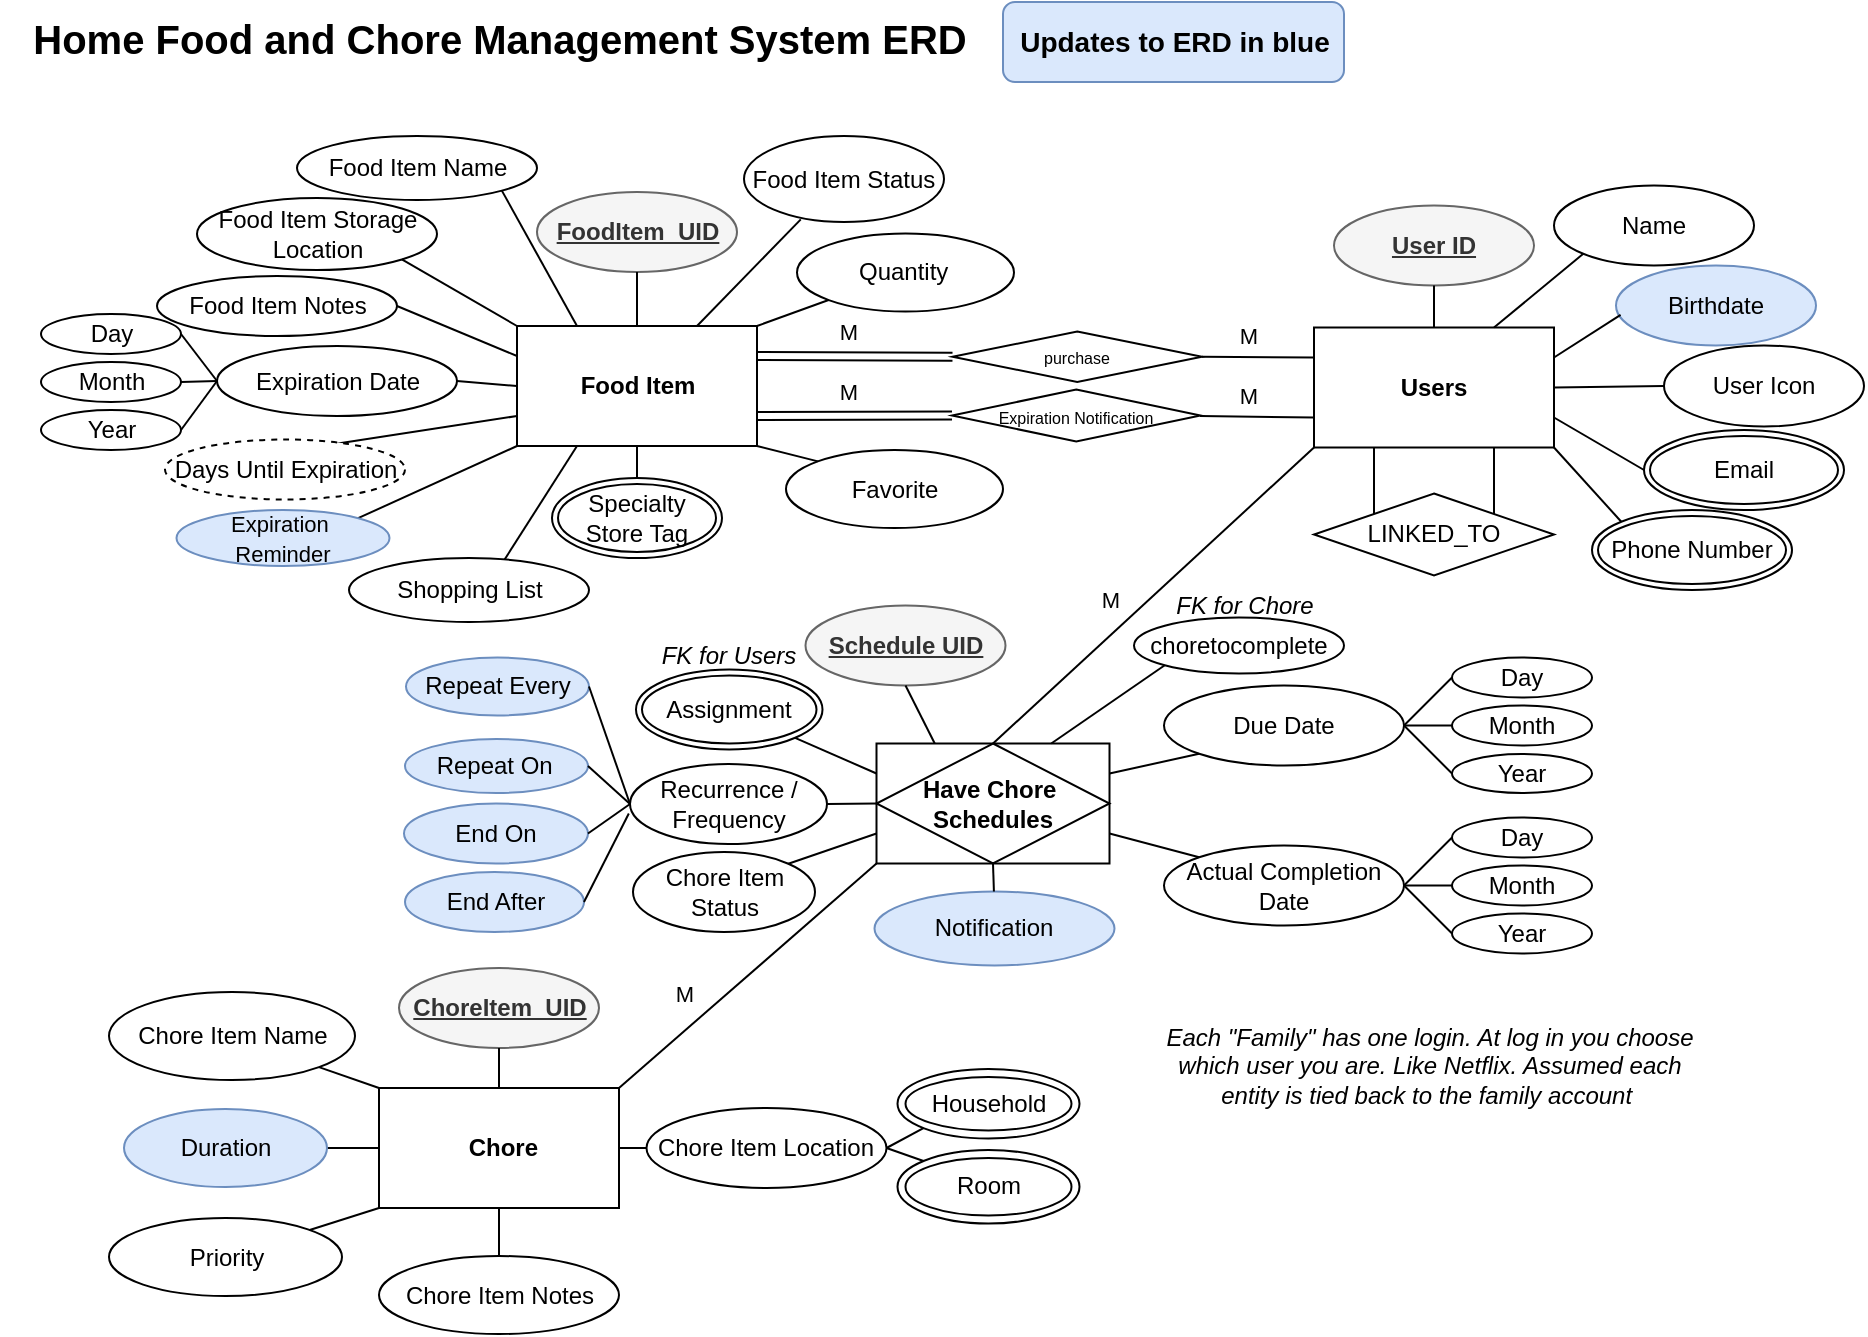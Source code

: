 <mxfile version="26.2.14">
  <diagram name="Page-1" id="USp6FrQGHgPgq8i7IEIK">
    <mxGraphModel dx="1906" dy="981" grid="1" gridSize="10" guides="1" tooltips="1" connect="1" arrows="1" fold="1" page="1" pageScale="1" pageWidth="1800" pageHeight="1500" math="0" shadow="0">
      <root>
        <mxCell id="0" />
        <mxCell id="1" parent="0" />
        <mxCell id="Pw0Ly3lFQSdYwwUS_u2L-1" value="Home Food and Chore Management System ERD" style="text;whiteSpace=wrap;fontStyle=1;fontSize=20;align=center;" vertex="1" parent="1">
          <mxGeometry x="78.12" y="10" width="500" height="40" as="geometry" />
        </mxCell>
        <mxCell id="Pw0Ly3lFQSdYwwUS_u2L-2" value="&amp;nbsp;Chore" style="rounded=0;whiteSpace=wrap;html=1;fontStyle=1" vertex="1" parent="1">
          <mxGeometry x="267.5" y="553" width="120" height="60" as="geometry" />
        </mxCell>
        <mxCell id="Pw0Ly3lFQSdYwwUS_u2L-3" value="Expiration Date" style="ellipse;whiteSpace=wrap;html=1;" vertex="1" parent="1">
          <mxGeometry x="186.5" y="182" width="120" height="35" as="geometry" />
        </mxCell>
        <mxCell id="Pw0Ly3lFQSdYwwUS_u2L-4" value="Day" style="ellipse;whiteSpace=wrap;html=1;" vertex="1" parent="1">
          <mxGeometry x="98.5" y="166" width="70" height="20" as="geometry" />
        </mxCell>
        <mxCell id="Pw0Ly3lFQSdYwwUS_u2L-5" value="Month" style="ellipse;whiteSpace=wrap;html=1;" vertex="1" parent="1">
          <mxGeometry x="98.5" y="190" width="70" height="20" as="geometry" />
        </mxCell>
        <mxCell id="Pw0Ly3lFQSdYwwUS_u2L-6" value="Year" style="ellipse;whiteSpace=wrap;html=1;" vertex="1" parent="1">
          <mxGeometry x="98.5" y="214" width="70" height="20" as="geometry" />
        </mxCell>
        <mxCell id="Pw0Ly3lFQSdYwwUS_u2L-7" value="" style="endArrow=none;html=1;rounded=0;exitX=0;exitY=0.5;exitDx=0;exitDy=0;entryX=1;entryY=0.5;entryDx=0;entryDy=0;" edge="1" parent="1" source="Pw0Ly3lFQSdYwwUS_u2L-3" target="Pw0Ly3lFQSdYwwUS_u2L-4">
          <mxGeometry width="50" height="50" relative="1" as="geometry">
            <mxPoint x="16.5" y="237" as="sourcePoint" />
            <mxPoint x="36.5" y="222" as="targetPoint" />
          </mxGeometry>
        </mxCell>
        <mxCell id="Pw0Ly3lFQSdYwwUS_u2L-8" value="" style="endArrow=none;html=1;rounded=0;exitX=0;exitY=0.5;exitDx=0;exitDy=0;entryX=1;entryY=0.5;entryDx=0;entryDy=0;" edge="1" parent="1" source="Pw0Ly3lFQSdYwwUS_u2L-3" target="Pw0Ly3lFQSdYwwUS_u2L-6">
          <mxGeometry width="50" height="50" relative="1" as="geometry">
            <mxPoint x="-3.5" y="287" as="sourcePoint" />
            <mxPoint x="16.5" y="262" as="targetPoint" />
          </mxGeometry>
        </mxCell>
        <mxCell id="Pw0Ly3lFQSdYwwUS_u2L-9" value="" style="endArrow=none;html=1;rounded=0;exitX=0;exitY=0.5;exitDx=0;exitDy=0;entryX=1;entryY=0.5;entryDx=0;entryDy=0;" edge="1" parent="1" source="Pw0Ly3lFQSdYwwUS_u2L-3" target="Pw0Ly3lFQSdYwwUS_u2L-5">
          <mxGeometry width="50" height="50" relative="1" as="geometry">
            <mxPoint x="36.5" y="262" as="sourcePoint" />
            <mxPoint x="56.5" y="237" as="targetPoint" />
          </mxGeometry>
        </mxCell>
        <mxCell id="Pw0Ly3lFQSdYwwUS_u2L-10" value="Food Item Storage Location" style="ellipse;whiteSpace=wrap;html=1;" vertex="1" parent="1">
          <mxGeometry x="176.5" y="108" width="120" height="36" as="geometry" />
        </mxCell>
        <mxCell id="Pw0Ly3lFQSdYwwUS_u2L-11" value="Food Item Name" style="ellipse;whiteSpace=wrap;html=1;" vertex="1" parent="1">
          <mxGeometry x="226.5" y="77" width="120" height="32" as="geometry" />
        </mxCell>
        <mxCell id="Pw0Ly3lFQSdYwwUS_u2L-12" value="Food Item" style="rounded=0;whiteSpace=wrap;html=1;fontStyle=1" vertex="1" parent="1">
          <mxGeometry x="336.5" y="172" width="120" height="60" as="geometry" />
        </mxCell>
        <mxCell id="Pw0Ly3lFQSdYwwUS_u2L-13" value="Food Item Status" style="ellipse;whiteSpace=wrap;html=1;" vertex="1" parent="1">
          <mxGeometry x="450" y="77" width="100" height="43" as="geometry" />
        </mxCell>
        <mxCell id="Pw0Ly3lFQSdYwwUS_u2L-14" value="Chore Item Location" style="ellipse;whiteSpace=wrap;html=1;" vertex="1" parent="1">
          <mxGeometry x="401.25" y="563" width="120" height="40" as="geometry" />
        </mxCell>
        <mxCell id="Pw0Ly3lFQSdYwwUS_u2L-15" value="Chore Item Name" style="ellipse;whiteSpace=wrap;html=1;" vertex="1" parent="1">
          <mxGeometry x="132.5" y="505" width="123" height="44" as="geometry" />
        </mxCell>
        <mxCell id="Pw0Ly3lFQSdYwwUS_u2L-16" value="Recurrence / Frequency" style="ellipse;whiteSpace=wrap;html=1;" vertex="1" parent="1">
          <mxGeometry x="393" y="391" width="98.5" height="40" as="geometry" />
        </mxCell>
        <mxCell id="Pw0Ly3lFQSdYwwUS_u2L-17" value="Chore Item Notes" style="ellipse;whiteSpace=wrap;html=1;" vertex="1" parent="1">
          <mxGeometry x="267.5" y="637" width="120" height="39" as="geometry" />
        </mxCell>
        <mxCell id="Pw0Ly3lFQSdYwwUS_u2L-18" value="Food Item Notes" style="ellipse;whiteSpace=wrap;html=1;" vertex="1" parent="1">
          <mxGeometry x="156.5" y="147" width="120" height="30" as="geometry" />
        </mxCell>
        <mxCell id="Pw0Ly3lFQSdYwwUS_u2L-19" value="FoodItem_UID" style="ellipse;whiteSpace=wrap;html=1;align=center;fontStyle=5;fillColor=#f5f5f5;strokeColor=#666666;fontColor=#333333;" vertex="1" parent="1">
          <mxGeometry x="346.5" y="105" width="100" height="40" as="geometry" />
        </mxCell>
        <mxCell id="Pw0Ly3lFQSdYwwUS_u2L-20" value="Users" style="rounded=0;whiteSpace=wrap;html=1;fontStyle=1" vertex="1" parent="1">
          <mxGeometry x="735" y="172.75" width="120" height="60" as="geometry" />
        </mxCell>
        <mxCell id="Pw0Ly3lFQSdYwwUS_u2L-21" value="Name" style="ellipse;whiteSpace=wrap;html=1;" vertex="1" parent="1">
          <mxGeometry x="855" y="101.75" width="100" height="40" as="geometry" />
        </mxCell>
        <mxCell id="Pw0Ly3lFQSdYwwUS_u2L-22" value="Birthdate" style="ellipse;whiteSpace=wrap;html=1;fillColor=#dae8fc;strokeColor=#6c8ebf;" vertex="1" parent="1">
          <mxGeometry x="886" y="141.75" width="100" height="40" as="geometry" />
        </mxCell>
        <mxCell id="Pw0Ly3lFQSdYwwUS_u2L-23" value="Phone Number" style="ellipse;shape=doubleEllipse;margin=3;whiteSpace=wrap;html=1;align=center;" vertex="1" parent="1">
          <mxGeometry x="874" y="264" width="100" height="40" as="geometry" />
        </mxCell>
        <mxCell id="Pw0Ly3lFQSdYwwUS_u2L-24" value="Email" style="ellipse;shape=doubleEllipse;margin=3;whiteSpace=wrap;html=1;align=center;" vertex="1" parent="1">
          <mxGeometry x="900" y="224" width="100" height="40" as="geometry" />
        </mxCell>
        <mxCell id="Pw0Ly3lFQSdYwwUS_u2L-25" value="&lt;u&gt;User ID&lt;/u&gt;" style="ellipse;whiteSpace=wrap;html=1;align=center;fillColor=#f5f5f5;strokeColor=#666666;fontColor=#333333;fontStyle=1" vertex="1" parent="1">
          <mxGeometry x="745" y="111.75" width="100" height="40" as="geometry" />
        </mxCell>
        <mxCell id="Pw0Ly3lFQSdYwwUS_u2L-26" value="" style="endArrow=none;html=1;rounded=0;exitX=0;exitY=0;exitDx=0;exitDy=0;entryX=1;entryY=1;entryDx=0;entryDy=0;" edge="1" parent="1" source="Pw0Ly3lFQSdYwwUS_u2L-23" target="Pw0Ly3lFQSdYwwUS_u2L-20">
          <mxGeometry width="50" height="50" relative="1" as="geometry">
            <mxPoint x="675" y="298.75" as="sourcePoint" />
            <mxPoint x="855" y="225.75" as="targetPoint" />
          </mxGeometry>
        </mxCell>
        <mxCell id="Pw0Ly3lFQSdYwwUS_u2L-27" value="" style="endArrow=none;html=1;rounded=0;entryX=0.5;entryY=1;entryDx=0;entryDy=0;exitX=0.5;exitY=0;exitDx=0;exitDy=0;" edge="1" parent="1" source="Pw0Ly3lFQSdYwwUS_u2L-20" target="Pw0Ly3lFQSdYwwUS_u2L-25">
          <mxGeometry width="50" height="50" relative="1" as="geometry">
            <mxPoint x="665" y="218.75" as="sourcePoint" />
            <mxPoint x="715" y="168.75" as="targetPoint" />
          </mxGeometry>
        </mxCell>
        <mxCell id="Pw0Ly3lFQSdYwwUS_u2L-28" value="" style="endArrow=none;html=1;rounded=0;entryX=0;entryY=1;entryDx=0;entryDy=0;exitX=0.75;exitY=0;exitDx=0;exitDy=0;" edge="1" parent="1" source="Pw0Ly3lFQSdYwwUS_u2L-20" target="Pw0Ly3lFQSdYwwUS_u2L-21">
          <mxGeometry width="50" height="50" relative="1" as="geometry">
            <mxPoint x="805" y="183.75" as="sourcePoint" />
            <mxPoint x="805" y="158.75" as="targetPoint" />
          </mxGeometry>
        </mxCell>
        <mxCell id="Pw0Ly3lFQSdYwwUS_u2L-29" value="" style="endArrow=none;html=1;rounded=0;entryX=0.023;entryY=0.618;entryDx=0;entryDy=0;exitX=1;exitY=0.25;exitDx=0;exitDy=0;entryPerimeter=0;" edge="1" parent="1" source="Pw0Ly3lFQSdYwwUS_u2L-20" target="Pw0Ly3lFQSdYwwUS_u2L-22">
          <mxGeometry width="50" height="50" relative="1" as="geometry">
            <mxPoint x="815" y="193.75" as="sourcePoint" />
            <mxPoint x="815" y="168.75" as="targetPoint" />
          </mxGeometry>
        </mxCell>
        <mxCell id="Pw0Ly3lFQSdYwwUS_u2L-30" value="" style="endArrow=none;html=1;rounded=0;entryX=0;entryY=0.5;entryDx=0;entryDy=0;exitX=1;exitY=0.75;exitDx=0;exitDy=0;" edge="1" parent="1" source="Pw0Ly3lFQSdYwwUS_u2L-20" target="Pw0Ly3lFQSdYwwUS_u2L-24">
          <mxGeometry width="50" height="50" relative="1" as="geometry">
            <mxPoint x="835" y="213.75" as="sourcePoint" />
            <mxPoint x="835" y="188.75" as="targetPoint" />
            <Array as="points" />
          </mxGeometry>
        </mxCell>
        <mxCell id="Pw0Ly3lFQSdYwwUS_u2L-31" value="&lt;font style=&quot;font-size: 8px;&quot;&gt;purchase&lt;/font&gt;" style="shape=rhombus;perimeter=rhombusPerimeter;whiteSpace=wrap;html=1;align=center;" vertex="1" parent="1">
          <mxGeometry x="554.25" y="174.75" width="124.75" height="25.25" as="geometry" />
        </mxCell>
        <mxCell id="Pw0Ly3lFQSdYwwUS_u2L-32" value="Quantity&amp;nbsp;" style="ellipse;whiteSpace=wrap;html=1;" vertex="1" parent="1">
          <mxGeometry x="476.5" y="125.75" width="108.5" height="39" as="geometry" />
        </mxCell>
        <mxCell id="Pw0Ly3lFQSdYwwUS_u2L-33" value="" style="endArrow=none;html=1;rounded=0;entryX=1;entryY=1;entryDx=0;entryDy=0;exitX=0.25;exitY=0;exitDx=0;exitDy=0;" edge="1" parent="1" source="Pw0Ly3lFQSdYwwUS_u2L-12" target="Pw0Ly3lFQSdYwwUS_u2L-11">
          <mxGeometry width="50" height="50" relative="1" as="geometry">
            <mxPoint x="-53.5" y="227" as="sourcePoint" />
            <mxPoint x="-3.5" y="177" as="targetPoint" />
          </mxGeometry>
        </mxCell>
        <mxCell id="Pw0Ly3lFQSdYwwUS_u2L-34" value="" style="endArrow=none;html=1;rounded=0;entryX=0.5;entryY=1;entryDx=0;entryDy=0;exitX=0.5;exitY=0;exitDx=0;exitDy=0;" edge="1" parent="1" source="Pw0Ly3lFQSdYwwUS_u2L-12" target="Pw0Ly3lFQSdYwwUS_u2L-19">
          <mxGeometry width="50" height="50" relative="1" as="geometry">
            <mxPoint x="396.5" y="170" as="sourcePoint" />
            <mxPoint x="396.5" y="145" as="targetPoint" />
          </mxGeometry>
        </mxCell>
        <mxCell id="Pw0Ly3lFQSdYwwUS_u2L-35" value="" style="endArrow=none;html=1;rounded=0;entryX=1;entryY=0.5;entryDx=0;entryDy=0;exitX=0;exitY=0.5;exitDx=0;exitDy=0;" edge="1" parent="1" source="Pw0Ly3lFQSdYwwUS_u2L-12" target="Pw0Ly3lFQSdYwwUS_u2L-3">
          <mxGeometry width="50" height="50" relative="1" as="geometry">
            <mxPoint x="36.5" y="247" as="sourcePoint" />
            <mxPoint x="86.5" y="197" as="targetPoint" />
          </mxGeometry>
        </mxCell>
        <mxCell id="Pw0Ly3lFQSdYwwUS_u2L-36" value="" style="endArrow=none;html=1;rounded=0;entryX=0.284;entryY=0.969;entryDx=0;entryDy=0;exitX=0.75;exitY=0;exitDx=0;exitDy=0;entryPerimeter=0;" edge="1" parent="1" source="Pw0Ly3lFQSdYwwUS_u2L-12" target="Pw0Ly3lFQSdYwwUS_u2L-13">
          <mxGeometry width="50" height="50" relative="1" as="geometry">
            <mxPoint x="456.5" y="167" as="sourcePoint" />
            <mxPoint x="446.5" y="257" as="targetPoint" />
          </mxGeometry>
        </mxCell>
        <mxCell id="Pw0Ly3lFQSdYwwUS_u2L-37" value="" style="endArrow=none;html=1;rounded=0;exitX=1;exitY=0.5;exitDx=0;exitDy=0;entryX=0;entryY=0.25;entryDx=0;entryDy=0;" edge="1" parent="1" source="Pw0Ly3lFQSdYwwUS_u2L-18" target="Pw0Ly3lFQSdYwwUS_u2L-12">
          <mxGeometry width="50" height="50" relative="1" as="geometry">
            <mxPoint x="256.5" y="327" as="sourcePoint" />
            <mxPoint x="306.5" y="277" as="targetPoint" />
          </mxGeometry>
        </mxCell>
        <mxCell id="Pw0Ly3lFQSdYwwUS_u2L-38" value="" style="endArrow=none;html=1;rounded=0;exitX=1;exitY=1;exitDx=0;exitDy=0;entryX=0;entryY=0;entryDx=0;entryDy=0;" edge="1" parent="1" source="Pw0Ly3lFQSdYwwUS_u2L-10" target="Pw0Ly3lFQSdYwwUS_u2L-12">
          <mxGeometry width="50" height="50" relative="1" as="geometry">
            <mxPoint x="246.5" y="317" as="sourcePoint" />
            <mxPoint x="296.5" y="267" as="targetPoint" />
          </mxGeometry>
        </mxCell>
        <mxCell id="Pw0Ly3lFQSdYwwUS_u2L-39" value="ChoreItem_UID" style="ellipse;whiteSpace=wrap;html=1;align=center;fontStyle=5;fillColor=#f5f5f5;strokeColor=#666666;fontColor=#333333;" vertex="1" parent="1">
          <mxGeometry x="277.5" y="493" width="100" height="40" as="geometry" />
        </mxCell>
        <mxCell id="Pw0Ly3lFQSdYwwUS_u2L-40" value="" style="endArrow=none;html=1;rounded=0;entryX=0.5;entryY=1;entryDx=0;entryDy=0;" edge="1" parent="1" source="Pw0Ly3lFQSdYwwUS_u2L-2" target="Pw0Ly3lFQSdYwwUS_u2L-39">
          <mxGeometry width="50" height="50" relative="1" as="geometry">
            <mxPoint x="12.5" y="625" as="sourcePoint" />
            <mxPoint x="62.5" y="575" as="targetPoint" />
          </mxGeometry>
        </mxCell>
        <mxCell id="Pw0Ly3lFQSdYwwUS_u2L-41" value="Due Date" style="ellipse;whiteSpace=wrap;html=1;" vertex="1" parent="1">
          <mxGeometry x="660" y="351.75" width="120" height="40" as="geometry" />
        </mxCell>
        <mxCell id="Pw0Ly3lFQSdYwwUS_u2L-42" value="Day" style="ellipse;whiteSpace=wrap;html=1;" vertex="1" parent="1">
          <mxGeometry x="804" y="337.75" width="70" height="20" as="geometry" />
        </mxCell>
        <mxCell id="Pw0Ly3lFQSdYwwUS_u2L-43" value="Month" style="ellipse;whiteSpace=wrap;html=1;" vertex="1" parent="1">
          <mxGeometry x="804" y="361.75" width="70" height="20" as="geometry" />
        </mxCell>
        <mxCell id="Pw0Ly3lFQSdYwwUS_u2L-44" value="Year" style="ellipse;whiteSpace=wrap;html=1;" vertex="1" parent="1">
          <mxGeometry x="804" y="386" width="70" height="19.5" as="geometry" />
        </mxCell>
        <mxCell id="Pw0Ly3lFQSdYwwUS_u2L-45" value="" style="endArrow=none;html=1;rounded=0;exitX=1;exitY=0.5;exitDx=0;exitDy=0;entryX=0;entryY=0.5;entryDx=0;entryDy=0;" edge="1" parent="1" source="Pw0Ly3lFQSdYwwUS_u2L-41" target="Pw0Ly3lFQSdYwwUS_u2L-42">
          <mxGeometry width="50" height="50" relative="1" as="geometry">
            <mxPoint x="723" y="449" as="sourcePoint" />
            <mxPoint x="573" y="429" as="targetPoint" />
          </mxGeometry>
        </mxCell>
        <mxCell id="Pw0Ly3lFQSdYwwUS_u2L-46" value="" style="endArrow=none;html=1;rounded=0;entryX=0;entryY=0.5;entryDx=0;entryDy=0;exitX=1;exitY=0.5;exitDx=0;exitDy=0;" edge="1" parent="1" source="Pw0Ly3lFQSdYwwUS_u2L-41" target="Pw0Ly3lFQSdYwwUS_u2L-44">
          <mxGeometry width="50" height="50" relative="1" as="geometry">
            <mxPoint x="723.5" y="488" as="sourcePoint" />
            <mxPoint x="553" y="469" as="targetPoint" />
          </mxGeometry>
        </mxCell>
        <mxCell id="Pw0Ly3lFQSdYwwUS_u2L-47" value="" style="endArrow=none;html=1;rounded=0;exitX=1;exitY=0.5;exitDx=0;exitDy=0;entryX=0;entryY=0.5;entryDx=0;entryDy=0;" edge="1" parent="1" source="Pw0Ly3lFQSdYwwUS_u2L-41" target="Pw0Ly3lFQSdYwwUS_u2L-43">
          <mxGeometry width="50" height="50" relative="1" as="geometry">
            <mxPoint x="723" y="449" as="sourcePoint" />
            <mxPoint x="593" y="444" as="targetPoint" />
          </mxGeometry>
        </mxCell>
        <mxCell id="Pw0Ly3lFQSdYwwUS_u2L-48" value="" style="endArrow=none;html=1;rounded=0;entryX=0;entryY=0;entryDx=0;entryDy=0;exitX=1;exitY=1;exitDx=0;exitDy=0;" edge="1" parent="1" source="Pw0Ly3lFQSdYwwUS_u2L-15" target="Pw0Ly3lFQSdYwwUS_u2L-2">
          <mxGeometry width="50" height="50" relative="1" as="geometry">
            <mxPoint x="32.5" y="615" as="sourcePoint" />
            <mxPoint x="82.5" y="565" as="targetPoint" />
          </mxGeometry>
        </mxCell>
        <mxCell id="Pw0Ly3lFQSdYwwUS_u2L-49" value="" style="endArrow=none;html=1;rounded=0;entryX=0;entryY=0.5;entryDx=0;entryDy=0;exitX=1;exitY=0.5;exitDx=0;exitDy=0;" edge="1" parent="1" source="Pw0Ly3lFQSdYwwUS_u2L-95" target="Pw0Ly3lFQSdYwwUS_u2L-2">
          <mxGeometry width="50" height="50" relative="1" as="geometry">
            <mxPoint x="222.5" y="605" as="sourcePoint" />
            <mxPoint x="92.5" y="575" as="targetPoint" />
          </mxGeometry>
        </mxCell>
        <mxCell id="Pw0Ly3lFQSdYwwUS_u2L-50" value="" style="endArrow=none;html=1;rounded=0;entryX=0;entryY=1;entryDx=0;entryDy=0;" edge="1" parent="1" source="Pw0Ly3lFQSdYwwUS_u2L-102" target="Pw0Ly3lFQSdYwwUS_u2L-2">
          <mxGeometry width="50" height="50" relative="1" as="geometry">
            <mxPoint x="222.5" y="654.5" as="sourcePoint" />
            <mxPoint x="272.5" y="655" as="targetPoint" />
          </mxGeometry>
        </mxCell>
        <mxCell id="Pw0Ly3lFQSdYwwUS_u2L-51" value="Specialty Store Tag" style="ellipse;shape=doubleEllipse;margin=3;whiteSpace=wrap;html=1;align=center;" vertex="1" parent="1">
          <mxGeometry x="354" y="248" width="85" height="40" as="geometry" />
        </mxCell>
        <mxCell id="Pw0Ly3lFQSdYwwUS_u2L-52" value="LINKED_TO" style="shape=rhombus;perimeter=rhombusPerimeter;whiteSpace=wrap;html=1;align=center;" vertex="1" parent="1">
          <mxGeometry x="735" y="255.75" width="120" height="41" as="geometry" />
        </mxCell>
        <mxCell id="Pw0Ly3lFQSdYwwUS_u2L-53" value="" style="endArrow=none;html=1;rounded=0;entryX=0.25;entryY=1;entryDx=0;entryDy=0;exitX=0;exitY=0;exitDx=0;exitDy=0;" edge="1" parent="1" source="Pw0Ly3lFQSdYwwUS_u2L-52" target="Pw0Ly3lFQSdYwwUS_u2L-20">
          <mxGeometry width="50" height="50" relative="1" as="geometry">
            <mxPoint x="675" y="391.75" as="sourcePoint" />
            <mxPoint x="725" y="341.75" as="targetPoint" />
          </mxGeometry>
        </mxCell>
        <mxCell id="Pw0Ly3lFQSdYwwUS_u2L-54" value="" style="endArrow=none;html=1;rounded=0;entryX=0.75;entryY=1;entryDx=0;entryDy=0;exitX=1;exitY=0;exitDx=0;exitDy=0;" edge="1" parent="1" source="Pw0Ly3lFQSdYwwUS_u2L-52" target="Pw0Ly3lFQSdYwwUS_u2L-20">
          <mxGeometry width="50" height="50" relative="1" as="geometry">
            <mxPoint x="805" y="308.25" as="sourcePoint" />
            <mxPoint x="805" y="255.25" as="targetPoint" />
          </mxGeometry>
        </mxCell>
        <mxCell id="Pw0Ly3lFQSdYwwUS_u2L-55" value="" style="endArrow=none;html=1;rounded=0;entryX=0;entryY=1;entryDx=0;entryDy=0;exitX=0.5;exitY=0;exitDx=0;exitDy=0;" edge="1" parent="1" source="Pw0Ly3lFQSdYwwUS_u2L-66" target="Pw0Ly3lFQSdYwwUS_u2L-20">
          <mxGeometry width="50" height="50" relative="1" as="geometry">
            <mxPoint x="644" y="329" as="sourcePoint" />
            <mxPoint x="546.5" y="188" as="targetPoint" />
          </mxGeometry>
        </mxCell>
        <mxCell id="Pw0Ly3lFQSdYwwUS_u2L-56" value="M" style="edgeLabel;html=1;align=center;verticalAlign=middle;resizable=0;points=[];" vertex="1" connectable="0" parent="Pw0Ly3lFQSdYwwUS_u2L-55">
          <mxGeometry x="-0.209" y="2" relative="1" as="geometry">
            <mxPoint x="-4" y="-12" as="offset" />
          </mxGeometry>
        </mxCell>
        <mxCell id="Pw0Ly3lFQSdYwwUS_u2L-57" value="" style="endArrow=none;html=1;rounded=0;entryX=0;entryY=0.25;entryDx=0;entryDy=0;exitX=1;exitY=0.5;exitDx=0;exitDy=0;" edge="1" parent="1" source="Pw0Ly3lFQSdYwwUS_u2L-31" target="Pw0Ly3lFQSdYwwUS_u2L-20">
          <mxGeometry width="50" height="50" relative="1" as="geometry">
            <mxPoint x="685" y="200.75" as="sourcePoint" />
            <mxPoint x="735" y="201.75" as="targetPoint" />
          </mxGeometry>
        </mxCell>
        <mxCell id="Pw0Ly3lFQSdYwwUS_u2L-58" value="M" style="edgeLabel;html=1;align=center;verticalAlign=middle;resizable=0;points=[];" vertex="1" connectable="0" parent="Pw0Ly3lFQSdYwwUS_u2L-57">
          <mxGeometry x="-0.184" y="1" relative="1" as="geometry">
            <mxPoint y="-10" as="offset" />
          </mxGeometry>
        </mxCell>
        <mxCell id="Pw0Ly3lFQSdYwwUS_u2L-59" value="Repeat On&amp;nbsp;" style="ellipse;whiteSpace=wrap;html=1;fillColor=#dae8fc;strokeColor=#6c8ebf;" vertex="1" parent="1">
          <mxGeometry x="280.5" y="378.5" width="91.5" height="27" as="geometry" />
        </mxCell>
        <mxCell id="Pw0Ly3lFQSdYwwUS_u2L-60" value="Assignment" style="ellipse;shape=doubleEllipse;margin=3;whiteSpace=wrap;html=1;align=center;" vertex="1" parent="1">
          <mxGeometry x="396" y="343.75" width="93.25" height="40" as="geometry" />
        </mxCell>
        <mxCell id="Pw0Ly3lFQSdYwwUS_u2L-61" value="" style="endArrow=none;html=1;rounded=0;entryX=0;entryY=0.75;entryDx=0;entryDy=0;exitX=0.707;exitY=0.075;exitDx=0;exitDy=0;exitPerimeter=0;" edge="1" parent="1" source="Pw0Ly3lFQSdYwwUS_u2L-125" target="Pw0Ly3lFQSdYwwUS_u2L-12">
          <mxGeometry width="50" height="50" relative="1" as="geometry">
            <mxPoint x="250" y="230" as="sourcePoint" />
            <mxPoint x="546.5" y="267" as="targetPoint" />
          </mxGeometry>
        </mxCell>
        <mxCell id="Pw0Ly3lFQSdYwwUS_u2L-62" value="" style="endArrow=none;html=1;rounded=0;entryX=0;entryY=1;entryDx=0;entryDy=0;exitX=1;exitY=0;exitDx=0;exitDy=0;" edge="1" parent="1" source="Pw0Ly3lFQSdYwwUS_u2L-124" target="Pw0Ly3lFQSdYwwUS_u2L-12">
          <mxGeometry width="50" height="50" relative="1" as="geometry">
            <mxPoint x="262.78" y="263.3" as="sourcePoint" />
            <mxPoint x="336.5" y="337" as="targetPoint" />
          </mxGeometry>
        </mxCell>
        <mxCell id="Pw0Ly3lFQSdYwwUS_u2L-63" value="" style="endArrow=none;html=1;rounded=0;entryX=0.25;entryY=1;entryDx=0;entryDy=0;exitX=0.637;exitY=0.091;exitDx=0;exitDy=0;exitPerimeter=0;" edge="1" parent="1" source="Pw0Ly3lFQSdYwwUS_u2L-139" target="Pw0Ly3lFQSdYwwUS_u2L-12">
          <mxGeometry width="50" height="50" relative="1" as="geometry">
            <mxPoint x="318.395" y="288.61" as="sourcePoint" />
            <mxPoint x="446.5" y="277" as="targetPoint" />
          </mxGeometry>
        </mxCell>
        <mxCell id="Pw0Ly3lFQSdYwwUS_u2L-64" value="" style="endArrow=none;html=1;rounded=0;exitX=0.5;exitY=0;exitDx=0;exitDy=0;entryX=0.5;entryY=1;entryDx=0;entryDy=0;" edge="1" parent="1" source="Pw0Ly3lFQSdYwwUS_u2L-51" target="Pw0Ly3lFQSdYwwUS_u2L-12">
          <mxGeometry width="50" height="50" relative="1" as="geometry">
            <mxPoint x="516.5" y="327" as="sourcePoint" />
            <mxPoint x="566.5" y="277" as="targetPoint" />
          </mxGeometry>
        </mxCell>
        <mxCell id="Pw0Ly3lFQSdYwwUS_u2L-65" value="" style="endArrow=none;html=1;rounded=0;exitX=1;exitY=0;exitDx=0;exitDy=0;" edge="1" parent="1" source="Pw0Ly3lFQSdYwwUS_u2L-12" target="Pw0Ly3lFQSdYwwUS_u2L-32">
          <mxGeometry width="50" height="50" relative="1" as="geometry">
            <mxPoint x="526.5" y="237" as="sourcePoint" />
            <mxPoint x="576.5" y="187" as="targetPoint" />
          </mxGeometry>
        </mxCell>
        <mxCell id="Pw0Ly3lFQSdYwwUS_u2L-66" value="Have Chore&amp;nbsp;&lt;div&gt;Schedules&lt;/div&gt;" style="shape=associativeEntity;whiteSpace=wrap;html=1;align=center;fontStyle=1" vertex="1" parent="1">
          <mxGeometry x="516.25" y="380.75" width="116.5" height="60" as="geometry" />
        </mxCell>
        <mxCell id="Pw0Ly3lFQSdYwwUS_u2L-67" value="" style="endArrow=none;html=1;rounded=0;entryX=0;entryY=1;entryDx=0;entryDy=0;exitX=1;exitY=0;exitDx=0;exitDy=0;" edge="1" parent="1" source="Pw0Ly3lFQSdYwwUS_u2L-2" target="Pw0Ly3lFQSdYwwUS_u2L-66">
          <mxGeometry width="50" height="50" relative="1" as="geometry">
            <mxPoint x="434" y="505" as="sourcePoint" />
            <mxPoint x="517.25" y="408.75" as="targetPoint" />
          </mxGeometry>
        </mxCell>
        <mxCell id="Pw0Ly3lFQSdYwwUS_u2L-68" value="M" style="edgeLabel;html=1;align=center;verticalAlign=middle;resizable=0;points=[];" vertex="1" connectable="0" parent="Pw0Ly3lFQSdYwwUS_u2L-67">
          <mxGeometry x="-0.253" relative="1" as="geometry">
            <mxPoint x="-16" y="-5" as="offset" />
          </mxGeometry>
        </mxCell>
        <mxCell id="Pw0Ly3lFQSdYwwUS_u2L-69" value="Actual Completion Date" style="ellipse;whiteSpace=wrap;html=1;" vertex="1" parent="1">
          <mxGeometry x="660" y="431.75" width="120" height="40" as="geometry" />
        </mxCell>
        <mxCell id="Pw0Ly3lFQSdYwwUS_u2L-70" value="Day" style="ellipse;whiteSpace=wrap;html=1;" vertex="1" parent="1">
          <mxGeometry x="804" y="417.75" width="70" height="20" as="geometry" />
        </mxCell>
        <mxCell id="Pw0Ly3lFQSdYwwUS_u2L-71" value="Month" style="ellipse;whiteSpace=wrap;html=1;" vertex="1" parent="1">
          <mxGeometry x="804" y="441.75" width="70" height="20" as="geometry" />
        </mxCell>
        <mxCell id="Pw0Ly3lFQSdYwwUS_u2L-72" value="Year" style="ellipse;whiteSpace=wrap;html=1;" vertex="1" parent="1">
          <mxGeometry x="804" y="465.75" width="70" height="20" as="geometry" />
        </mxCell>
        <mxCell id="Pw0Ly3lFQSdYwwUS_u2L-73" value="" style="endArrow=none;html=1;rounded=0;exitX=1;exitY=0.5;exitDx=0;exitDy=0;entryX=0;entryY=0.5;entryDx=0;entryDy=0;" edge="1" parent="1" source="Pw0Ly3lFQSdYwwUS_u2L-69" target="Pw0Ly3lFQSdYwwUS_u2L-70">
          <mxGeometry width="50" height="50" relative="1" as="geometry">
            <mxPoint x="737.5" y="519.75" as="sourcePoint" />
            <mxPoint x="587.5" y="499.75" as="targetPoint" />
          </mxGeometry>
        </mxCell>
        <mxCell id="Pw0Ly3lFQSdYwwUS_u2L-74" value="" style="endArrow=none;html=1;rounded=0;entryX=0;entryY=0.5;entryDx=0;entryDy=0;exitX=1;exitY=0.5;exitDx=0;exitDy=0;" edge="1" parent="1" source="Pw0Ly3lFQSdYwwUS_u2L-69" target="Pw0Ly3lFQSdYwwUS_u2L-72">
          <mxGeometry width="50" height="50" relative="1" as="geometry">
            <mxPoint x="738" y="558.75" as="sourcePoint" />
            <mxPoint x="567.5" y="539.75" as="targetPoint" />
          </mxGeometry>
        </mxCell>
        <mxCell id="Pw0Ly3lFQSdYwwUS_u2L-75" value="" style="endArrow=none;html=1;rounded=0;exitX=1;exitY=0.5;exitDx=0;exitDy=0;entryX=0;entryY=0.5;entryDx=0;entryDy=0;" edge="1" parent="1" source="Pw0Ly3lFQSdYwwUS_u2L-69" target="Pw0Ly3lFQSdYwwUS_u2L-71">
          <mxGeometry width="50" height="50" relative="1" as="geometry">
            <mxPoint x="737.5" y="519.75" as="sourcePoint" />
            <mxPoint x="607.5" y="514.75" as="targetPoint" />
          </mxGeometry>
        </mxCell>
        <mxCell id="Pw0Ly3lFQSdYwwUS_u2L-76" value="Repeat Every" style="ellipse;whiteSpace=wrap;html=1;fillColor=#dae8fc;strokeColor=#6c8ebf;" vertex="1" parent="1">
          <mxGeometry x="281" y="337.75" width="91.5" height="29" as="geometry" />
        </mxCell>
        <mxCell id="Pw0Ly3lFQSdYwwUS_u2L-81" value="" style="endArrow=none;html=1;rounded=0;entryX=0;entryY=0.5;entryDx=0;entryDy=0;exitX=1;exitY=0.5;exitDx=0;exitDy=0;" edge="1" parent="1" source="Pw0Ly3lFQSdYwwUS_u2L-76" target="Pw0Ly3lFQSdYwwUS_u2L-16">
          <mxGeometry width="50" height="50" relative="1" as="geometry">
            <mxPoint x="354" y="497" as="sourcePoint" />
            <mxPoint x="404" y="447" as="targetPoint" />
          </mxGeometry>
        </mxCell>
        <mxCell id="Pw0Ly3lFQSdYwwUS_u2L-82" value="" style="endArrow=none;html=1;rounded=0;entryX=0;entryY=0.5;entryDx=0;entryDy=0;exitX=1;exitY=0.5;exitDx=0;exitDy=0;" edge="1" parent="1" source="Pw0Ly3lFQSdYwwUS_u2L-59" target="Pw0Ly3lFQSdYwwUS_u2L-16">
          <mxGeometry width="50" height="50" relative="1" as="geometry">
            <mxPoint x="284" y="507" as="sourcePoint" />
            <mxPoint x="334" y="457" as="targetPoint" />
          </mxGeometry>
        </mxCell>
        <mxCell id="Pw0Ly3lFQSdYwwUS_u2L-83" value="End On" style="ellipse;whiteSpace=wrap;html=1;fillColor=#dae8fc;strokeColor=#6c8ebf;" vertex="1" parent="1">
          <mxGeometry x="280" y="410.75" width="92" height="30" as="geometry" />
        </mxCell>
        <mxCell id="Pw0Ly3lFQSdYwwUS_u2L-84" value="" style="endArrow=none;html=1;rounded=0;exitX=1;exitY=0.5;exitDx=0;exitDy=0;entryX=0;entryY=0.5;entryDx=0;entryDy=0;" edge="1" parent="1" source="Pw0Ly3lFQSdYwwUS_u2L-83" target="Pw0Ly3lFQSdYwwUS_u2L-16">
          <mxGeometry width="50" height="50" relative="1" as="geometry">
            <mxPoint x="394" y="487" as="sourcePoint" />
            <mxPoint x="404" y="387" as="targetPoint" />
          </mxGeometry>
        </mxCell>
        <mxCell id="Pw0Ly3lFQSdYwwUS_u2L-85" value="" style="endArrow=none;html=1;rounded=0;exitX=1;exitY=0.5;exitDx=0;exitDy=0;entryX=0;entryY=0.5;entryDx=0;entryDy=0;" edge="1" parent="1" source="Pw0Ly3lFQSdYwwUS_u2L-16" target="Pw0Ly3lFQSdYwwUS_u2L-66">
          <mxGeometry width="50" height="50" relative="1" as="geometry">
            <mxPoint x="474" y="667" as="sourcePoint" />
            <mxPoint x="524" y="617" as="targetPoint" />
          </mxGeometry>
        </mxCell>
        <mxCell id="Pw0Ly3lFQSdYwwUS_u2L-92" value="Notification" style="ellipse;whiteSpace=wrap;html=1;fillColor=#dae8fc;strokeColor=#6c8ebf;" vertex="1" parent="1">
          <mxGeometry x="515.25" y="454.75" width="120" height="37" as="geometry" />
        </mxCell>
        <mxCell id="Pw0Ly3lFQSdYwwUS_u2L-93" value="" style="endArrow=none;html=1;rounded=0;exitX=1;exitY=0.25;exitDx=0;exitDy=0;entryX=0;entryY=1;entryDx=0;entryDy=0;" edge="1" parent="1" source="Pw0Ly3lFQSdYwwUS_u2L-66" target="Pw0Ly3lFQSdYwwUS_u2L-41">
          <mxGeometry width="50" height="50" relative="1" as="geometry">
            <mxPoint x="574" y="587" as="sourcePoint" />
            <mxPoint x="624" y="537" as="targetPoint" />
          </mxGeometry>
        </mxCell>
        <mxCell id="Pw0Ly3lFQSdYwwUS_u2L-94" value="" style="endArrow=none;html=1;rounded=0;exitX=1;exitY=0.75;exitDx=0;exitDy=0;entryX=0;entryY=0;entryDx=0;entryDy=0;" edge="1" parent="1" source="Pw0Ly3lFQSdYwwUS_u2L-66" target="Pw0Ly3lFQSdYwwUS_u2L-69">
          <mxGeometry width="50" height="50" relative="1" as="geometry">
            <mxPoint x="644" y="406" as="sourcePoint" />
            <mxPoint x="688" y="390" as="targetPoint" />
          </mxGeometry>
        </mxCell>
        <mxCell id="Pw0Ly3lFQSdYwwUS_u2L-95" value="Duration" style="ellipse;whiteSpace=wrap;html=1;fillColor=#dae8fc;strokeColor=#6c8ebf;" vertex="1" parent="1">
          <mxGeometry x="140" y="563.5" width="101.5" height="39" as="geometry" />
        </mxCell>
        <mxCell id="Pw0Ly3lFQSdYwwUS_u2L-99" value="" style="endArrow=none;html=1;rounded=0;entryX=0.5;entryY=1;entryDx=0;entryDy=0;" edge="1" parent="1" source="Pw0Ly3lFQSdYwwUS_u2L-92" target="Pw0Ly3lFQSdYwwUS_u2L-66">
          <mxGeometry width="50" height="50" relative="1" as="geometry">
            <mxPoint x="664" y="627" as="sourcePoint" />
            <mxPoint x="714" y="577" as="targetPoint" />
          </mxGeometry>
        </mxCell>
        <mxCell id="Pw0Ly3lFQSdYwwUS_u2L-100" value="Favorite" style="ellipse;whiteSpace=wrap;html=1;" vertex="1" parent="1">
          <mxGeometry x="471" y="234" width="108.5" height="39" as="geometry" />
        </mxCell>
        <mxCell id="Pw0Ly3lFQSdYwwUS_u2L-101" value="" style="endArrow=none;html=1;rounded=0;exitX=1;exitY=1;exitDx=0;exitDy=0;entryX=0;entryY=0;entryDx=0;entryDy=0;" edge="1" parent="1" source="Pw0Ly3lFQSdYwwUS_u2L-12" target="Pw0Ly3lFQSdYwwUS_u2L-100">
          <mxGeometry width="50" height="50" relative="1" as="geometry">
            <mxPoint x="605" y="280" as="sourcePoint" />
            <mxPoint x="655" y="230" as="targetPoint" />
          </mxGeometry>
        </mxCell>
        <mxCell id="Pw0Ly3lFQSdYwwUS_u2L-102" value="Priority" style="ellipse;whiteSpace=wrap;html=1;" vertex="1" parent="1">
          <mxGeometry x="132.5" y="618" width="116.5" height="39" as="geometry" />
        </mxCell>
        <mxCell id="Pw0Ly3lFQSdYwwUS_u2L-107" value="" style="endArrow=none;html=1;rounded=0;entryX=0.5;entryY=1;entryDx=0;entryDy=0;" edge="1" parent="1" source="Pw0Ly3lFQSdYwwUS_u2L-17" target="Pw0Ly3lFQSdYwwUS_u2L-2">
          <mxGeometry width="50" height="50" relative="1" as="geometry">
            <mxPoint x="379" y="737" as="sourcePoint" />
            <mxPoint x="429" y="687" as="targetPoint" />
          </mxGeometry>
        </mxCell>
        <mxCell id="Pw0Ly3lFQSdYwwUS_u2L-108" value="" style="endArrow=none;html=1;rounded=0;entryX=0;entryY=0.5;entryDx=0;entryDy=0;exitX=1;exitY=0.5;exitDx=0;exitDy=0;" edge="1" parent="1" source="Pw0Ly3lFQSdYwwUS_u2L-2" target="Pw0Ly3lFQSdYwwUS_u2L-14">
          <mxGeometry width="50" height="50" relative="1" as="geometry">
            <mxPoint x="389" y="597" as="sourcePoint" />
            <mxPoint x="659" y="567" as="targetPoint" />
          </mxGeometry>
        </mxCell>
        <mxCell id="Pw0Ly3lFQSdYwwUS_u2L-109" value="Household" style="ellipse;shape=doubleEllipse;whiteSpace=wrap;html=1;" vertex="1" parent="1">
          <mxGeometry x="526.75" y="543.5" width="91" height="34.75" as="geometry" />
        </mxCell>
        <mxCell id="Pw0Ly3lFQSdYwwUS_u2L-110" value="Room" style="ellipse;shape=doubleEllipse;whiteSpace=wrap;html=1;" vertex="1" parent="1">
          <mxGeometry x="526.75" y="584" width="91" height="36.75" as="geometry" />
        </mxCell>
        <mxCell id="Pw0Ly3lFQSdYwwUS_u2L-111" value="" style="endArrow=none;html=1;rounded=0;entryX=0;entryY=1;entryDx=0;entryDy=0;exitX=1;exitY=0.5;exitDx=0;exitDy=0;" edge="1" parent="1" source="Pw0Ly3lFQSdYwwUS_u2L-14" target="Pw0Ly3lFQSdYwwUS_u2L-109">
          <mxGeometry width="50" height="50" relative="1" as="geometry">
            <mxPoint x="469" y="697" as="sourcePoint" />
            <mxPoint x="519" y="647" as="targetPoint" />
          </mxGeometry>
        </mxCell>
        <mxCell id="Pw0Ly3lFQSdYwwUS_u2L-112" value="" style="endArrow=none;html=1;rounded=0;exitX=1;exitY=0.5;exitDx=0;exitDy=0;entryX=0;entryY=0;entryDx=0;entryDy=0;" edge="1" parent="1" source="Pw0Ly3lFQSdYwwUS_u2L-14" target="Pw0Ly3lFQSdYwwUS_u2L-110">
          <mxGeometry width="50" height="50" relative="1" as="geometry">
            <mxPoint x="499" y="697" as="sourcePoint" />
            <mxPoint x="549" y="647" as="targetPoint" />
          </mxGeometry>
        </mxCell>
        <mxCell id="Pw0Ly3lFQSdYwwUS_u2L-115" value="Chore Item Status" style="ellipse;whiteSpace=wrap;html=1;" vertex="1" parent="1">
          <mxGeometry x="394.5" y="435" width="91" height="40" as="geometry" />
        </mxCell>
        <mxCell id="Pw0Ly3lFQSdYwwUS_u2L-116" value="" style="endArrow=none;html=1;rounded=0;exitX=1;exitY=1;exitDx=0;exitDy=0;entryX=0;entryY=0.25;entryDx=0;entryDy=0;" edge="1" parent="1" source="Pw0Ly3lFQSdYwwUS_u2L-60" target="Pw0Ly3lFQSdYwwUS_u2L-66">
          <mxGeometry width="50" height="50" relative="1" as="geometry">
            <mxPoint x="489" y="397" as="sourcePoint" />
            <mxPoint x="539" y="347" as="targetPoint" />
          </mxGeometry>
        </mxCell>
        <mxCell id="Pw0Ly3lFQSdYwwUS_u2L-117" value="" style="endArrow=none;html=1;rounded=0;entryX=0;entryY=0.75;entryDx=0;entryDy=0;exitX=1;exitY=0;exitDx=0;exitDy=0;" edge="1" parent="1" source="Pw0Ly3lFQSdYwwUS_u2L-115" target="Pw0Ly3lFQSdYwwUS_u2L-66">
          <mxGeometry width="50" height="50" relative="1" as="geometry">
            <mxPoint x="429" y="487" as="sourcePoint" />
            <mxPoint x="479" y="437" as="targetPoint" />
          </mxGeometry>
        </mxCell>
        <mxCell id="Pw0Ly3lFQSdYwwUS_u2L-119" value="&lt;u&gt;Schedule UID&lt;/u&gt;" style="ellipse;whiteSpace=wrap;html=1;align=center;fillColor=#f5f5f5;strokeColor=#666666;fontColor=#333333;fontStyle=1" vertex="1" parent="1">
          <mxGeometry x="480.75" y="311.75" width="100" height="40" as="geometry" />
        </mxCell>
        <mxCell id="Pw0Ly3lFQSdYwwUS_u2L-120" value="" style="endArrow=none;html=1;rounded=0;exitX=0.5;exitY=1;exitDx=0;exitDy=0;entryX=0.25;entryY=0;entryDx=0;entryDy=0;" edge="1" parent="1" source="Pw0Ly3lFQSdYwwUS_u2L-119" target="Pw0Ly3lFQSdYwwUS_u2L-66">
          <mxGeometry width="50" height="50" relative="1" as="geometry">
            <mxPoint x="780" y="660" as="sourcePoint" />
            <mxPoint x="830" y="610" as="targetPoint" />
          </mxGeometry>
        </mxCell>
        <mxCell id="Pw0Ly3lFQSdYwwUS_u2L-124" value="&lt;font style=&quot;font-size: 11px;&quot;&gt;Expiration&amp;nbsp;&lt;/font&gt;&lt;div&gt;&lt;font style=&quot;font-size: 11px;&quot;&gt;Reminder&lt;/font&gt;&lt;/div&gt;" style="ellipse;whiteSpace=wrap;html=1;fillColor=#dae8fc;strokeColor=#6c8ebf;" vertex="1" parent="1">
          <mxGeometry x="166.25" y="264" width="106.5" height="28" as="geometry" />
        </mxCell>
        <mxCell id="Pw0Ly3lFQSdYwwUS_u2L-125" value="Days Until Expiration" style="ellipse;whiteSpace=wrap;html=1;align=center;dashed=1;" vertex="1" parent="1">
          <mxGeometry x="160.5" y="228.75" width="120" height="30" as="geometry" />
        </mxCell>
        <mxCell id="Pw0Ly3lFQSdYwwUS_u2L-129" value="" style="shape=link;html=1;rounded=0;exitX=1;exitY=0.25;exitDx=0;exitDy=0;entryX=0;entryY=0.5;entryDx=0;entryDy=0;" edge="1" parent="1" source="Pw0Ly3lFQSdYwwUS_u2L-12" target="Pw0Ly3lFQSdYwwUS_u2L-31">
          <mxGeometry width="100" relative="1" as="geometry">
            <mxPoint x="470" y="220" as="sourcePoint" />
            <mxPoint x="550" y="210" as="targetPoint" />
          </mxGeometry>
        </mxCell>
        <mxCell id="Pw0Ly3lFQSdYwwUS_u2L-130" value="M" style="edgeLabel;html=1;align=center;verticalAlign=middle;resizable=0;points=[];" vertex="1" connectable="0" parent="Pw0Ly3lFQSdYwwUS_u2L-129">
          <mxGeometry x="-0.075" y="1" relative="1" as="geometry">
            <mxPoint y="-11" as="offset" />
          </mxGeometry>
        </mxCell>
        <mxCell id="Pw0Ly3lFQSdYwwUS_u2L-131" value="&lt;i&gt;Each &quot;Family&quot; has one login. At log in you choose which user you are. Like Netflix. Assumed each entity is tied back to the family account&amp;nbsp;&lt;/i&gt;" style="text;html=1;align=center;verticalAlign=middle;whiteSpace=wrap;rounded=0;" vertex="1" parent="1">
          <mxGeometry x="660" y="521" width="266" height="42" as="geometry" />
        </mxCell>
        <mxCell id="Pw0Ly3lFQSdYwwUS_u2L-132" value="User Icon" style="ellipse;whiteSpace=wrap;html=1;" vertex="1" parent="1">
          <mxGeometry x="910" y="181.75" width="100" height="40.5" as="geometry" />
        </mxCell>
        <mxCell id="Pw0Ly3lFQSdYwwUS_u2L-133" value="" style="endArrow=none;html=1;rounded=0;exitX=1;exitY=0.5;exitDx=0;exitDy=0;entryX=0;entryY=0.5;entryDx=0;entryDy=0;" edge="1" parent="1" source="Pw0Ly3lFQSdYwwUS_u2L-20" target="Pw0Ly3lFQSdYwwUS_u2L-132">
          <mxGeometry width="50" height="50" relative="1" as="geometry">
            <mxPoint x="1000" y="320" as="sourcePoint" />
            <mxPoint x="1050" y="270" as="targetPoint" />
          </mxGeometry>
        </mxCell>
        <mxCell id="Pw0Ly3lFQSdYwwUS_u2L-134" value="&lt;font style=&quot;font-size: 8px;&quot;&gt;Expiration Notification&lt;/font&gt;" style="shape=rhombus;perimeter=rhombusPerimeter;whiteSpace=wrap;html=1;align=center;" vertex="1" parent="1">
          <mxGeometry x="554" y="203.75" width="124.25" height="26" as="geometry" />
        </mxCell>
        <mxCell id="Pw0Ly3lFQSdYwwUS_u2L-135" value="" style="endArrow=none;html=1;rounded=0;entryX=0;entryY=0.75;entryDx=0;entryDy=0;" edge="1" parent="1" target="Pw0Ly3lFQSdYwwUS_u2L-20">
          <mxGeometry width="50" height="50" relative="1" as="geometry">
            <mxPoint x="678" y="217" as="sourcePoint" />
            <mxPoint x="730" y="215" as="targetPoint" />
          </mxGeometry>
        </mxCell>
        <mxCell id="Pw0Ly3lFQSdYwwUS_u2L-136" value="M" style="edgeLabel;html=1;align=center;verticalAlign=middle;resizable=0;points=[];" vertex="1" connectable="0" parent="Pw0Ly3lFQSdYwwUS_u2L-135">
          <mxGeometry x="-0.184" y="1" relative="1" as="geometry">
            <mxPoint y="-10" as="offset" />
          </mxGeometry>
        </mxCell>
        <mxCell id="Pw0Ly3lFQSdYwwUS_u2L-137" value="" style="shape=link;html=1;rounded=0;entryX=0;entryY=0.5;entryDx=0;entryDy=0;exitX=1;exitY=0.75;exitDx=0;exitDy=0;" edge="1" parent="1" source="Pw0Ly3lFQSdYwwUS_u2L-12" target="Pw0Ly3lFQSdYwwUS_u2L-134">
          <mxGeometry width="100" relative="1" as="geometry">
            <mxPoint x="460" y="216" as="sourcePoint" />
            <mxPoint x="550.5" y="245.75" as="targetPoint" />
          </mxGeometry>
        </mxCell>
        <mxCell id="Pw0Ly3lFQSdYwwUS_u2L-138" value="M" style="edgeLabel;html=1;align=center;verticalAlign=middle;resizable=0;points=[];" vertex="1" connectable="0" parent="Pw0Ly3lFQSdYwwUS_u2L-137">
          <mxGeometry x="-0.075" y="1" relative="1" as="geometry">
            <mxPoint y="-11" as="offset" />
          </mxGeometry>
        </mxCell>
        <mxCell id="Pw0Ly3lFQSdYwwUS_u2L-139" value="Shopping List" style="ellipse;whiteSpace=wrap;html=1;" vertex="1" parent="1">
          <mxGeometry x="252.5" y="288" width="120" height="32" as="geometry" />
        </mxCell>
        <mxCell id="Pw0Ly3lFQSdYwwUS_u2L-140" value="&lt;i&gt;FK for Users&lt;/i&gt;" style="text;html=1;align=center;verticalAlign=middle;whiteSpace=wrap;rounded=0;" vertex="1" parent="1">
          <mxGeometry x="402.12" y="321.75" width="81" height="30" as="geometry" />
        </mxCell>
        <mxCell id="Pw0Ly3lFQSdYwwUS_u2L-141" value="choretocomplete" style="ellipse;whiteSpace=wrap;html=1;" vertex="1" parent="1">
          <mxGeometry x="645" y="317.75" width="105" height="28" as="geometry" />
        </mxCell>
        <mxCell id="Pw0Ly3lFQSdYwwUS_u2L-142" value="" style="endArrow=none;html=1;rounded=0;exitX=0.75;exitY=0;exitDx=0;exitDy=0;entryX=0;entryY=1;entryDx=0;entryDy=0;" edge="1" parent="1" source="Pw0Ly3lFQSdYwwUS_u2L-66" target="Pw0Ly3lFQSdYwwUS_u2L-141">
          <mxGeometry width="50" height="50" relative="1" as="geometry">
            <mxPoint x="710" y="610" as="sourcePoint" />
            <mxPoint x="760" y="560" as="targetPoint" />
          </mxGeometry>
        </mxCell>
        <mxCell id="Pw0Ly3lFQSdYwwUS_u2L-143" value="&lt;i&gt;FK for Chore&lt;/i&gt;" style="text;html=1;align=center;verticalAlign=middle;whiteSpace=wrap;rounded=0;" vertex="1" parent="1">
          <mxGeometry x="660" y="296.75" width="81" height="30" as="geometry" />
        </mxCell>
        <mxCell id="Pw0Ly3lFQSdYwwUS_u2L-144" value="End After" style="ellipse;whiteSpace=wrap;html=1;fillColor=#dae8fc;strokeColor=#6c8ebf;" vertex="1" parent="1">
          <mxGeometry x="280.5" y="445" width="89.5" height="30" as="geometry" />
        </mxCell>
        <mxCell id="Pw0Ly3lFQSdYwwUS_u2L-146" value="" style="endArrow=none;html=1;rounded=0;exitX=1;exitY=0.5;exitDx=0;exitDy=0;entryX=-0.006;entryY=0.618;entryDx=0;entryDy=0;entryPerimeter=0;" edge="1" parent="1" source="Pw0Ly3lFQSdYwwUS_u2L-144" target="Pw0Ly3lFQSdYwwUS_u2L-16">
          <mxGeometry width="50" height="50" relative="1" as="geometry">
            <mxPoint x="382" y="436" as="sourcePoint" />
            <mxPoint x="403" y="421" as="targetPoint" />
          </mxGeometry>
        </mxCell>
        <mxCell id="Pw0Ly3lFQSdYwwUS_u2L-148" value="&lt;b&gt;&lt;font style=&quot;font-size: 14px;&quot;&gt;Updates&amp;nbsp;&lt;/font&gt;&lt;/b&gt;&lt;b&gt;&lt;font style=&quot;font-size: 14px;&quot;&gt;to ERD&amp;nbsp;&lt;/font&gt;&lt;/b&gt;&lt;b&gt;&lt;font style=&quot;font-size: 14px;&quot;&gt;in blue&lt;/font&gt;&lt;/b&gt;" style="rounded=1;whiteSpace=wrap;html=1;fillColor=#dae8fc;strokeColor=#6c8ebf;" vertex="1" parent="1">
          <mxGeometry x="579.5" y="10" width="170.5" height="40" as="geometry" />
        </mxCell>
      </root>
    </mxGraphModel>
  </diagram>
</mxfile>
